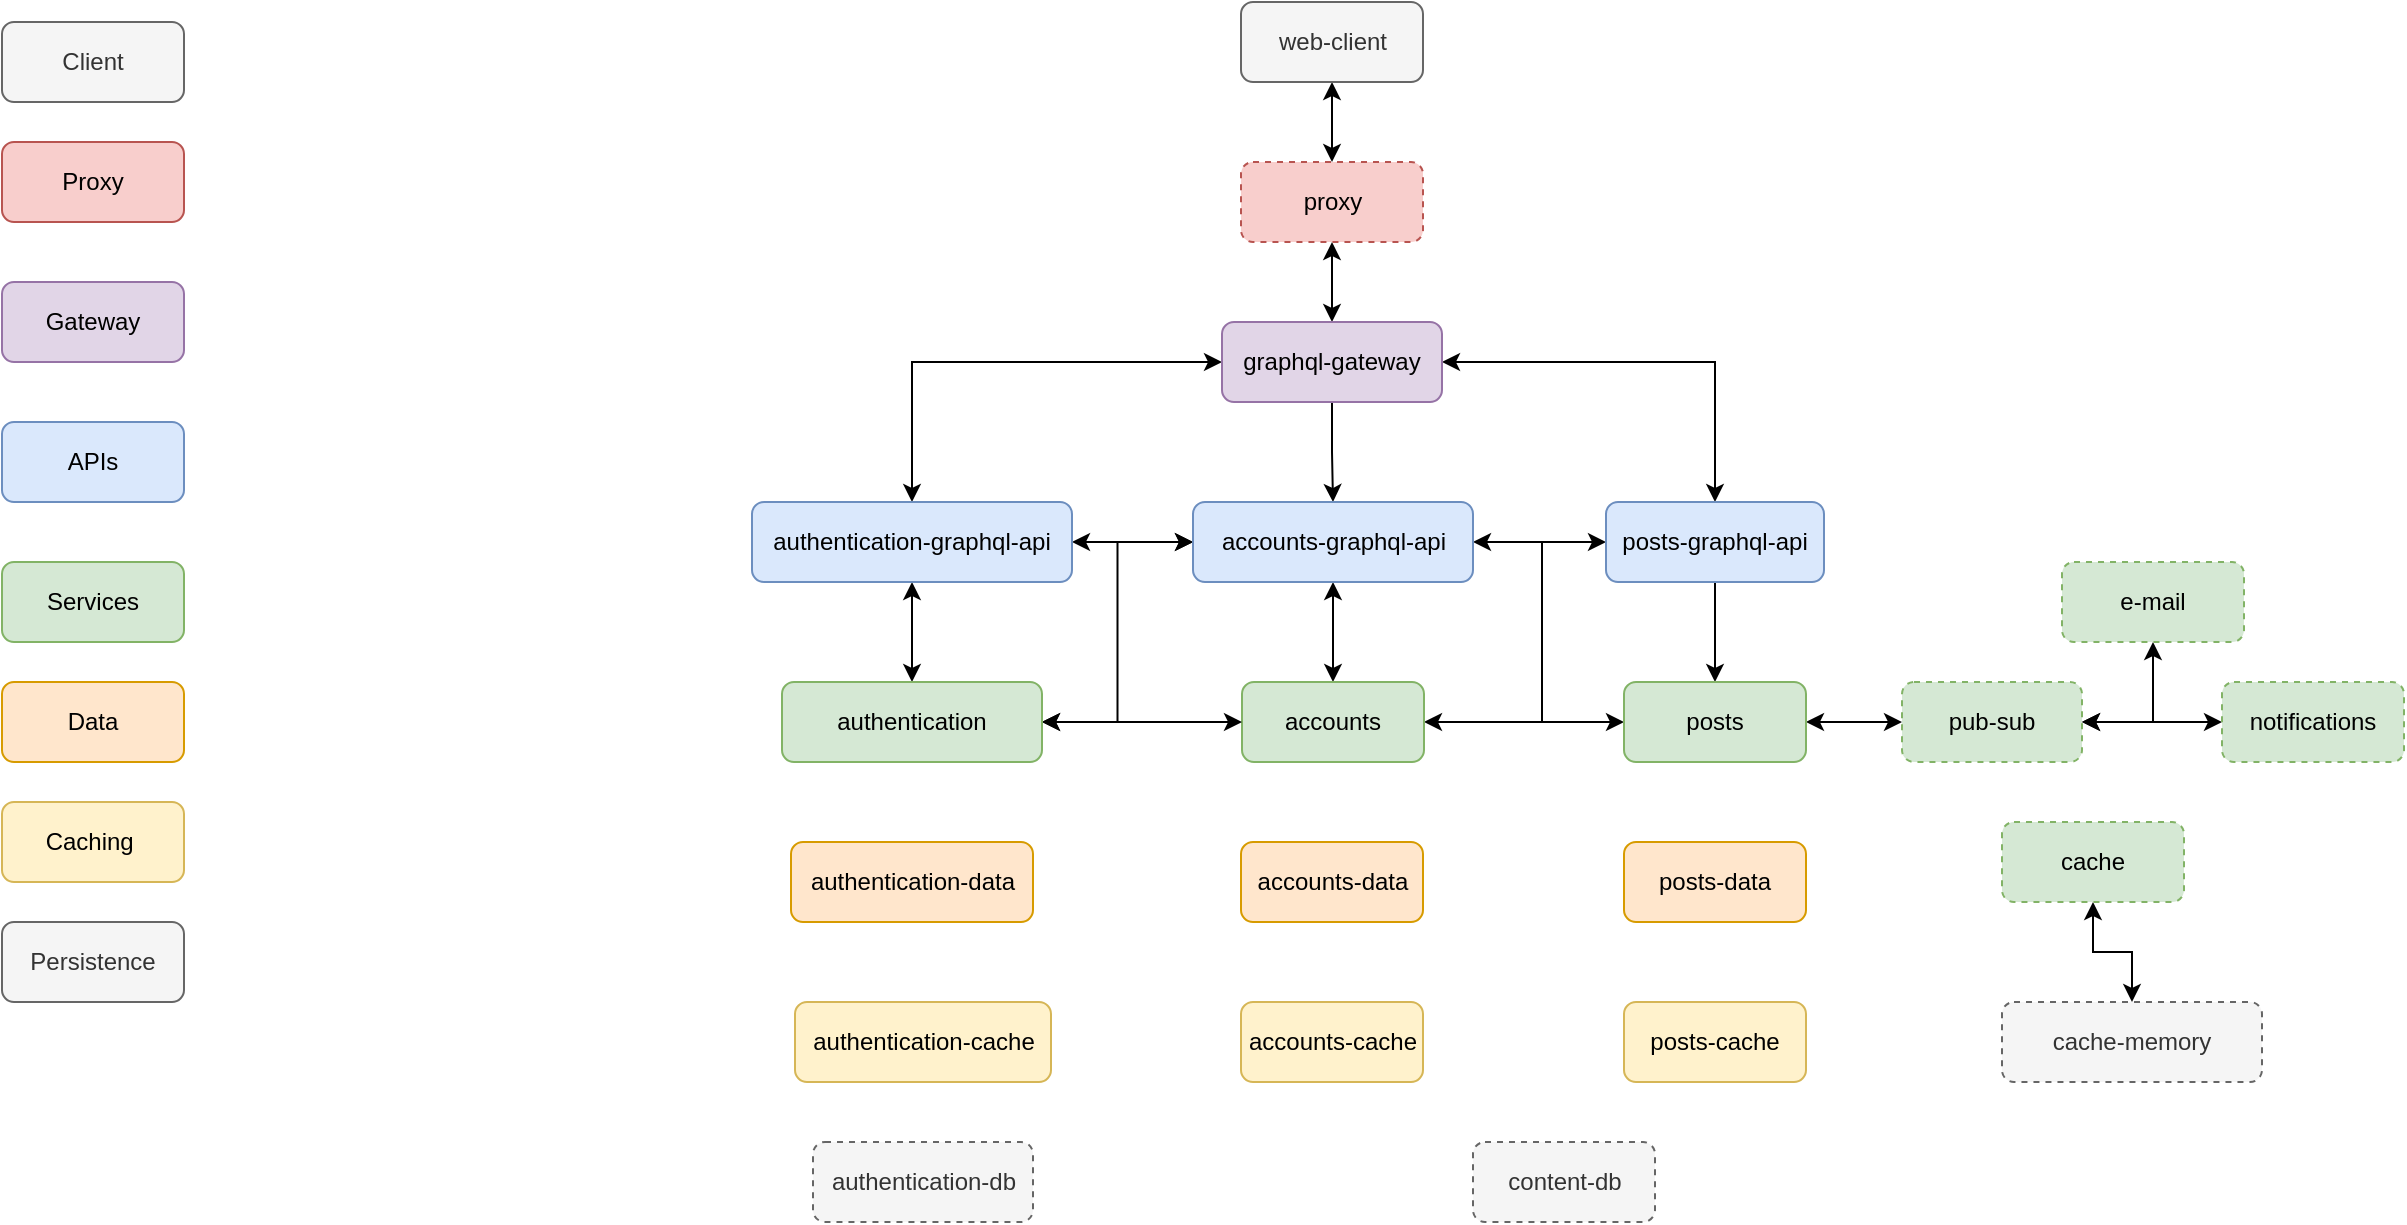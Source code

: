 <mxfile version="14.1.8" type="device"><diagram id="NeEpQHYqqa01Q7SMkdoE" name="Page-1"><mxGraphModel dx="946" dy="1894" grid="1" gridSize="10" guides="1" tooltips="1" connect="1" arrows="1" fold="1" page="1" pageScale="1" pageWidth="827" pageHeight="1169" math="0" shadow="0"><root><mxCell id="0"/><mxCell id="1" parent="0"/><mxCell id="NngoGYR1DqWX9IR3CmCI-1" value="Proxy" style="rounded=1;whiteSpace=wrap;html=1;fillColor=#f8cecc;strokeColor=#b85450;" vertex="1" parent="1"><mxGeometry x="30" y="40" width="91" height="40" as="geometry"/></mxCell><mxCell id="NngoGYR1DqWX9IR3CmCI-2" value="Gateway" style="rounded=1;whiteSpace=wrap;html=1;fillColor=#e1d5e7;strokeColor=#9673a6;" vertex="1" parent="1"><mxGeometry x="30" y="110" width="91" height="40" as="geometry"/></mxCell><mxCell id="NngoGYR1DqWX9IR3CmCI-3" value="APIs" style="rounded=1;whiteSpace=wrap;html=1;fillColor=#dae8fc;strokeColor=#6c8ebf;" vertex="1" parent="1"><mxGeometry x="30" y="180" width="91" height="40" as="geometry"/></mxCell><mxCell id="NngoGYR1DqWX9IR3CmCI-4" value="Services" style="rounded=1;whiteSpace=wrap;html=1;fillColor=#d5e8d4;strokeColor=#82b366;" vertex="1" parent="1"><mxGeometry x="30" y="250" width="91" height="40" as="geometry"/></mxCell><mxCell id="NngoGYR1DqWX9IR3CmCI-5" value="Caching&amp;nbsp;" style="rounded=1;whiteSpace=wrap;html=1;fillColor=#fff2cc;strokeColor=#d6b656;" vertex="1" parent="1"><mxGeometry x="30" y="370" width="91" height="40" as="geometry"/></mxCell><mxCell id="NngoGYR1DqWX9IR3CmCI-6" value="Data" style="rounded=1;whiteSpace=wrap;html=1;fillColor=#ffe6cc;strokeColor=#d79b00;" vertex="1" parent="1"><mxGeometry x="30" y="310" width="91" height="40" as="geometry"/></mxCell><mxCell id="NngoGYR1DqWX9IR3CmCI-20" style="edgeStyle=orthogonalEdgeStyle;rounded=0;orthogonalLoop=1;jettySize=auto;html=1;entryX=0.5;entryY=0;entryDx=0;entryDy=0;startArrow=classic;startFill=1;" edge="1" parent="1" source="NngoGYR1DqWX9IR3CmCI-8" target="NngoGYR1DqWX9IR3CmCI-9"><mxGeometry relative="1" as="geometry"/></mxCell><mxCell id="NngoGYR1DqWX9IR3CmCI-8" value="proxy" style="rounded=1;whiteSpace=wrap;html=1;fillColor=#f8cecc;strokeColor=#b85450;dashed=1;" vertex="1" parent="1"><mxGeometry x="649.5" y="50" width="91" height="40" as="geometry"/></mxCell><mxCell id="NngoGYR1DqWX9IR3CmCI-21" style="edgeStyle=orthogonalEdgeStyle;rounded=0;orthogonalLoop=1;jettySize=auto;html=1;exitX=0.5;exitY=1;exitDx=0;exitDy=0;entryX=0.5;entryY=0;entryDx=0;entryDy=0;" edge="1" parent="1" source="NngoGYR1DqWX9IR3CmCI-9" target="NngoGYR1DqWX9IR3CmCI-10"><mxGeometry relative="1" as="geometry"/></mxCell><mxCell id="NngoGYR1DqWX9IR3CmCI-22" style="edgeStyle=orthogonalEdgeStyle;rounded=0;orthogonalLoop=1;jettySize=auto;html=1;startArrow=classic;startFill=1;" edge="1" parent="1" source="NngoGYR1DqWX9IR3CmCI-9" target="NngoGYR1DqWX9IR3CmCI-11"><mxGeometry relative="1" as="geometry"/></mxCell><mxCell id="NngoGYR1DqWX9IR3CmCI-67" style="edgeStyle=orthogonalEdgeStyle;rounded=0;orthogonalLoop=1;jettySize=auto;html=1;exitX=0;exitY=0.5;exitDx=0;exitDy=0;entryX=0.5;entryY=0;entryDx=0;entryDy=0;startArrow=classic;startFill=1;" edge="1" parent="1" source="NngoGYR1DqWX9IR3CmCI-9" target="NngoGYR1DqWX9IR3CmCI-57"><mxGeometry relative="1" as="geometry"/></mxCell><mxCell id="NngoGYR1DqWX9IR3CmCI-9" value="graphql-gateway" style="rounded=1;whiteSpace=wrap;html=1;fillColor=#e1d5e7;strokeColor=#9673a6;" vertex="1" parent="1"><mxGeometry x="640" y="130" width="110" height="40" as="geometry"/></mxCell><mxCell id="NngoGYR1DqWX9IR3CmCI-23" style="edgeStyle=orthogonalEdgeStyle;rounded=0;orthogonalLoop=1;jettySize=auto;html=1;entryX=0.5;entryY=0;entryDx=0;entryDy=0;startArrow=classic;startFill=1;" edge="1" parent="1" source="NngoGYR1DqWX9IR3CmCI-10" target="NngoGYR1DqWX9IR3CmCI-12"><mxGeometry relative="1" as="geometry"/></mxCell><mxCell id="NngoGYR1DqWX9IR3CmCI-25" style="edgeStyle=orthogonalEdgeStyle;rounded=0;orthogonalLoop=1;jettySize=auto;html=1;entryX=0;entryY=0.5;entryDx=0;entryDy=0;startArrow=classic;startFill=1;" edge="1" parent="1" source="NngoGYR1DqWX9IR3CmCI-10" target="NngoGYR1DqWX9IR3CmCI-13"><mxGeometry relative="1" as="geometry"><Array as="points"><mxPoint x="800" y="240"/><mxPoint x="800" y="330"/></Array></mxGeometry></mxCell><mxCell id="NngoGYR1DqWX9IR3CmCI-68" style="edgeStyle=orthogonalEdgeStyle;rounded=0;orthogonalLoop=1;jettySize=auto;html=1;exitX=0;exitY=0.5;exitDx=0;exitDy=0;entryX=1;entryY=0.5;entryDx=0;entryDy=0;startArrow=classic;startFill=1;" edge="1" parent="1" source="NngoGYR1DqWX9IR3CmCI-10" target="NngoGYR1DqWX9IR3CmCI-57"><mxGeometry relative="1" as="geometry"/></mxCell><mxCell id="NngoGYR1DqWX9IR3CmCI-71" style="edgeStyle=orthogonalEdgeStyle;rounded=0;orthogonalLoop=1;jettySize=auto;html=1;exitX=0;exitY=0.5;exitDx=0;exitDy=0;entryX=1;entryY=0.5;entryDx=0;entryDy=0;startArrow=classic;startFill=1;" edge="1" parent="1" source="NngoGYR1DqWX9IR3CmCI-10" target="NngoGYR1DqWX9IR3CmCI-58"><mxGeometry relative="1" as="geometry"/></mxCell><mxCell id="NngoGYR1DqWX9IR3CmCI-10" value="accounts-graphql-api" style="rounded=1;whiteSpace=wrap;html=1;fillColor=#dae8fc;strokeColor=#6c8ebf;" vertex="1" parent="1"><mxGeometry x="625.5" y="220" width="140" height="40" as="geometry"/></mxCell><mxCell id="NngoGYR1DqWX9IR3CmCI-24" style="edgeStyle=orthogonalEdgeStyle;rounded=0;orthogonalLoop=1;jettySize=auto;html=1;" edge="1" parent="1" source="NngoGYR1DqWX9IR3CmCI-11" target="NngoGYR1DqWX9IR3CmCI-13"><mxGeometry relative="1" as="geometry"/></mxCell><mxCell id="NngoGYR1DqWX9IR3CmCI-26" style="edgeStyle=orthogonalEdgeStyle;rounded=0;orthogonalLoop=1;jettySize=auto;html=1;entryX=1;entryY=0.5;entryDx=0;entryDy=0;startArrow=classic;startFill=1;" edge="1" parent="1" source="NngoGYR1DqWX9IR3CmCI-11" target="NngoGYR1DqWX9IR3CmCI-12"><mxGeometry relative="1" as="geometry"><Array as="points"><mxPoint x="800" y="240"/><mxPoint x="800" y="330"/></Array></mxGeometry></mxCell><mxCell id="NngoGYR1DqWX9IR3CmCI-11" value="posts-graphql-api" style="rounded=1;whiteSpace=wrap;html=1;fillColor=#dae8fc;strokeColor=#6c8ebf;" vertex="1" parent="1"><mxGeometry x="832" y="220" width="109" height="40" as="geometry"/></mxCell><mxCell id="NngoGYR1DqWX9IR3CmCI-12" value="accounts" style="rounded=1;whiteSpace=wrap;html=1;fillColor=#d5e8d4;strokeColor=#82b366;" vertex="1" parent="1"><mxGeometry x="650" y="310" width="91" height="40" as="geometry"/></mxCell><mxCell id="NngoGYR1DqWX9IR3CmCI-53" style="edgeStyle=orthogonalEdgeStyle;rounded=0;orthogonalLoop=1;jettySize=auto;html=1;exitX=1;exitY=0.5;exitDx=0;exitDy=0;entryX=0;entryY=0.5;entryDx=0;entryDy=0;startArrow=classic;startFill=1;" edge="1" parent="1" source="NngoGYR1DqWX9IR3CmCI-13" target="NngoGYR1DqWX9IR3CmCI-41"><mxGeometry relative="1" as="geometry"/></mxCell><mxCell id="NngoGYR1DqWX9IR3CmCI-13" value="posts" style="rounded=1;whiteSpace=wrap;html=1;fillColor=#d5e8d4;strokeColor=#82b366;" vertex="1" parent="1"><mxGeometry x="841" y="310" width="91" height="40" as="geometry"/></mxCell><mxCell id="NngoGYR1DqWX9IR3CmCI-14" value="accounts-cache" style="rounded=1;whiteSpace=wrap;html=1;fillColor=#fff2cc;strokeColor=#d6b656;" vertex="1" parent="1"><mxGeometry x="649.5" y="470" width="91" height="40" as="geometry"/></mxCell><mxCell id="NngoGYR1DqWX9IR3CmCI-15" value="posts-cache" style="rounded=1;whiteSpace=wrap;html=1;fillColor=#fff2cc;strokeColor=#d6b656;" vertex="1" parent="1"><mxGeometry x="841" y="470" width="91" height="40" as="geometry"/></mxCell><mxCell id="NngoGYR1DqWX9IR3CmCI-16" value="accounts-data" style="rounded=1;whiteSpace=wrap;html=1;fillColor=#ffe6cc;strokeColor=#d79b00;" vertex="1" parent="1"><mxGeometry x="649.5" y="390" width="91" height="40" as="geometry"/></mxCell><mxCell id="NngoGYR1DqWX9IR3CmCI-17" value="posts-data" style="rounded=1;whiteSpace=wrap;html=1;fillColor=#ffe6cc;strokeColor=#d79b00;" vertex="1" parent="1"><mxGeometry x="841" y="390" width="91" height="40" as="geometry"/></mxCell><mxCell id="NngoGYR1DqWX9IR3CmCI-19" style="edgeStyle=orthogonalEdgeStyle;rounded=0;orthogonalLoop=1;jettySize=auto;html=1;entryX=0.5;entryY=0;entryDx=0;entryDy=0;startArrow=classic;startFill=1;" edge="1" parent="1" source="NngoGYR1DqWX9IR3CmCI-18" target="NngoGYR1DqWX9IR3CmCI-8"><mxGeometry relative="1" as="geometry"/></mxCell><mxCell id="NngoGYR1DqWX9IR3CmCI-18" value="web-client" style="rounded=1;whiteSpace=wrap;html=1;fillColor=#f5f5f5;strokeColor=#666666;fontColor=#333333;" vertex="1" parent="1"><mxGeometry x="649.5" y="-30" width="91" height="40" as="geometry"/></mxCell><mxCell id="NngoGYR1DqWX9IR3CmCI-29" value="content-db" style="rounded=1;whiteSpace=wrap;html=1;fillColor=#f5f5f5;strokeColor=#666666;fontColor=#333333;dashed=1;" vertex="1" parent="1"><mxGeometry x="765.5" y="540" width="91" height="40" as="geometry"/></mxCell><mxCell id="NngoGYR1DqWX9IR3CmCI-30" value="Persistence" style="rounded=1;whiteSpace=wrap;html=1;fillColor=#f5f5f5;strokeColor=#666666;fontColor=#333333;" vertex="1" parent="1"><mxGeometry x="30" y="430" width="91" height="40" as="geometry"/></mxCell><mxCell id="NngoGYR1DqWX9IR3CmCI-31" value="Client" style="rounded=1;whiteSpace=wrap;html=1;fillColor=#f5f5f5;strokeColor=#666666;fontColor=#333333;" vertex="1" parent="1"><mxGeometry x="30" y="-20" width="91" height="40" as="geometry"/></mxCell><mxCell id="NngoGYR1DqWX9IR3CmCI-73" style="edgeStyle=orthogonalEdgeStyle;rounded=0;orthogonalLoop=1;jettySize=auto;html=1;exitX=0.5;exitY=1;exitDx=0;exitDy=0;startArrow=classic;startFill=1;" edge="1" parent="1" source="NngoGYR1DqWX9IR3CmCI-40" target="NngoGYR1DqWX9IR3CmCI-72"><mxGeometry relative="1" as="geometry"/></mxCell><mxCell id="NngoGYR1DqWX9IR3CmCI-40" value="cache" style="rounded=1;whiteSpace=wrap;html=1;fillColor=#d5e8d4;strokeColor=#82b366;dashed=1;" vertex="1" parent="1"><mxGeometry x="1030" y="380" width="91" height="40" as="geometry"/></mxCell><mxCell id="NngoGYR1DqWX9IR3CmCI-54" style="edgeStyle=orthogonalEdgeStyle;rounded=0;orthogonalLoop=1;jettySize=auto;html=1;exitX=1;exitY=0.5;exitDx=0;exitDy=0;entryX=0;entryY=0.5;entryDx=0;entryDy=0;startArrow=classic;startFill=1;" edge="1" parent="1" source="NngoGYR1DqWX9IR3CmCI-41" target="NngoGYR1DqWX9IR3CmCI-43"><mxGeometry relative="1" as="geometry"/></mxCell><mxCell id="NngoGYR1DqWX9IR3CmCI-55" style="edgeStyle=orthogonalEdgeStyle;rounded=0;orthogonalLoop=1;jettySize=auto;html=1;exitX=1;exitY=0.5;exitDx=0;exitDy=0;entryX=0.5;entryY=1;entryDx=0;entryDy=0;startArrow=classic;startFill=1;" edge="1" parent="1" source="NngoGYR1DqWX9IR3CmCI-41" target="NngoGYR1DqWX9IR3CmCI-42"><mxGeometry relative="1" as="geometry"/></mxCell><mxCell id="NngoGYR1DqWX9IR3CmCI-41" value="pub-sub" style="rounded=1;whiteSpace=wrap;html=1;fillColor=#d5e8d4;strokeColor=#82b366;dashed=1;" vertex="1" parent="1"><mxGeometry x="980" y="310" width="90" height="40" as="geometry"/></mxCell><mxCell id="NngoGYR1DqWX9IR3CmCI-42" value="e-mail" style="rounded=1;whiteSpace=wrap;html=1;fillColor=#d5e8d4;strokeColor=#82b366;dashed=1;" vertex="1" parent="1"><mxGeometry x="1060" y="250" width="91" height="40" as="geometry"/></mxCell><mxCell id="NngoGYR1DqWX9IR3CmCI-43" value="notifications" style="rounded=1;whiteSpace=wrap;html=1;fillColor=#d5e8d4;strokeColor=#82b366;dashed=1;" vertex="1" parent="1"><mxGeometry x="1140" y="310" width="91" height="40" as="geometry"/></mxCell><mxCell id="NngoGYR1DqWX9IR3CmCI-61" style="edgeStyle=orthogonalEdgeStyle;rounded=0;orthogonalLoop=1;jettySize=auto;html=1;exitX=0.5;exitY=1;exitDx=0;exitDy=0;entryX=0.5;entryY=0;entryDx=0;entryDy=0;startArrow=classic;startFill=1;" edge="1" parent="1" source="NngoGYR1DqWX9IR3CmCI-57" target="NngoGYR1DqWX9IR3CmCI-58"><mxGeometry relative="1" as="geometry"/></mxCell><mxCell id="NngoGYR1DqWX9IR3CmCI-57" value="authentication-graphql-api" style="rounded=1;whiteSpace=wrap;html=1;fillColor=#dae8fc;strokeColor=#6c8ebf;" vertex="1" parent="1"><mxGeometry x="405" y="220" width="160" height="40" as="geometry"/></mxCell><mxCell id="NngoGYR1DqWX9IR3CmCI-69" style="edgeStyle=orthogonalEdgeStyle;rounded=0;orthogonalLoop=1;jettySize=auto;html=1;exitX=1;exitY=0.5;exitDx=0;exitDy=0;entryX=0;entryY=0.5;entryDx=0;entryDy=0;startArrow=classic;startFill=1;" edge="1" parent="1" source="NngoGYR1DqWX9IR3CmCI-58" target="NngoGYR1DqWX9IR3CmCI-12"><mxGeometry relative="1" as="geometry"/></mxCell><mxCell id="NngoGYR1DqWX9IR3CmCI-58" value="authentication" style="rounded=1;whiteSpace=wrap;html=1;fillColor=#d5e8d4;strokeColor=#82b366;" vertex="1" parent="1"><mxGeometry x="420" y="310" width="130" height="40" as="geometry"/></mxCell><mxCell id="NngoGYR1DqWX9IR3CmCI-59" value="authentication-cache" style="rounded=1;whiteSpace=wrap;html=1;fillColor=#fff2cc;strokeColor=#d6b656;" vertex="1" parent="1"><mxGeometry x="426.5" y="470" width="128" height="40" as="geometry"/></mxCell><mxCell id="NngoGYR1DqWX9IR3CmCI-60" value="authentication-data" style="rounded=1;whiteSpace=wrap;html=1;fillColor=#ffe6cc;strokeColor=#d79b00;" vertex="1" parent="1"><mxGeometry x="424.5" y="390" width="121" height="40" as="geometry"/></mxCell><mxCell id="NngoGYR1DqWX9IR3CmCI-66" value="authentication-db" style="rounded=1;whiteSpace=wrap;html=1;fillColor=#f5f5f5;strokeColor=#666666;fontColor=#333333;dashed=1;" vertex="1" parent="1"><mxGeometry x="435.5" y="540" width="110" height="40" as="geometry"/></mxCell><mxCell id="NngoGYR1DqWX9IR3CmCI-72" value="cache-memory" style="rounded=1;whiteSpace=wrap;html=1;fillColor=#f5f5f5;strokeColor=#666666;fontColor=#333333;dashed=1;" vertex="1" parent="1"><mxGeometry x="1030" y="470" width="130" height="40" as="geometry"/></mxCell></root></mxGraphModel></diagram></mxfile>